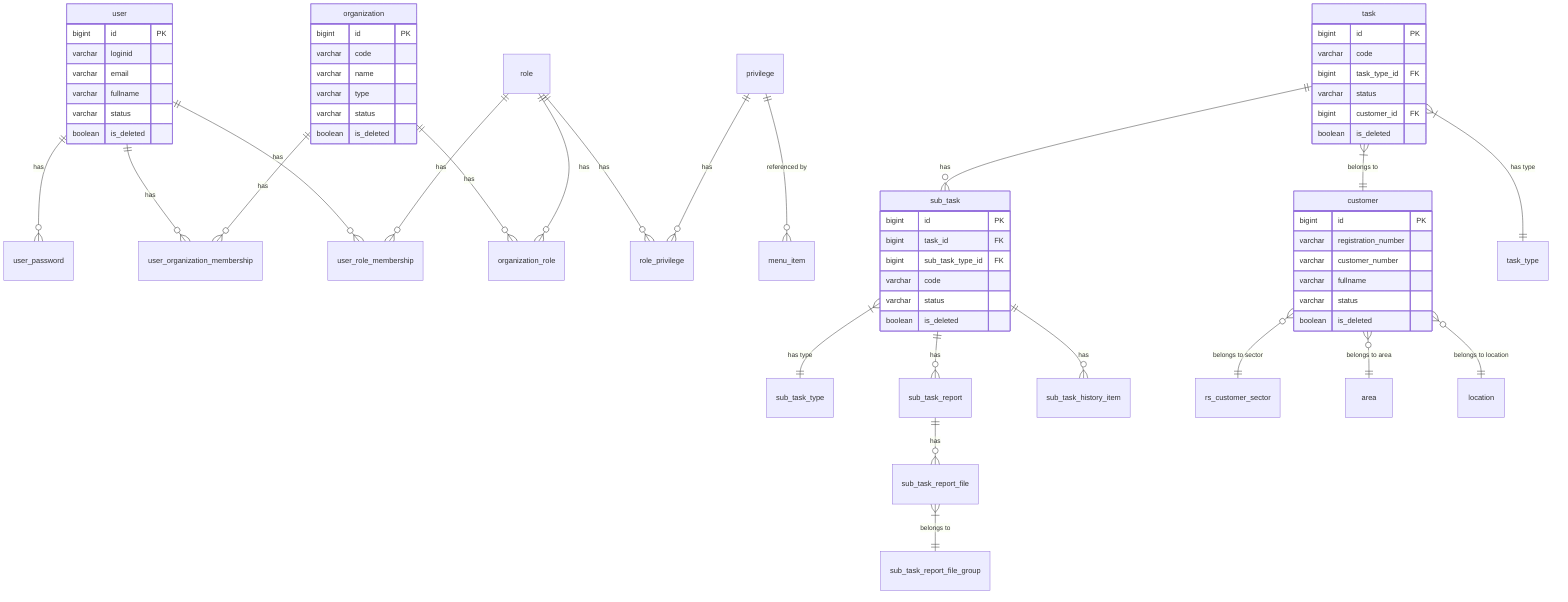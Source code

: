 erDiagram
    user ||--o{ user_password: has
    user ||--o{ user_organization_membership: has
    user ||--o{ user_role_membership: has
    organization ||--o{ user_organization_membership: has
    organization ||--o{ organization_role: has
    role ||--o{ organization_role: has
    role ||--o{ role_privilege: has
    role ||--o{ user_role_membership: has
    privilege ||--o{ role_privilege: has
    privilege ||--o{ menu_item: "referenced by"
    task ||--o{ sub_task: has
    task }|--|| customer: "belongs to"
    task }|--|| task_type: "has type"
    sub_task }|--|| sub_task_type: "has type"
    sub_task ||--o{ sub_task_report: has
    sub_task ||--o{ sub_task_history_item: has
    sub_task_report ||--o{ sub_task_report_file: has
    sub_task_report_file }|--|| sub_task_report_file_group: "belongs to"
    customer }o--|| rs_customer_sector: "belongs to sector"
    customer }o--|| area: "belongs to area"
    customer }o--|| location: "belongs to location"

    user {
        bigint id PK
        varchar loginid
        varchar email
        varchar fullname
        varchar status
        boolean is_deleted
    }

    organization {
        bigint id PK
        varchar code
        varchar name
        varchar type
        varchar status
        boolean is_deleted
    }

    task {
        bigint id PK
        varchar code
        bigint task_type_id FK
        varchar status
        bigint customer_id FK
        boolean is_deleted
    }

    sub_task {
        bigint id PK
        bigint task_id FK
        bigint sub_task_type_id FK
        varchar code
        varchar status
        boolean is_deleted
    }

    customer {
        bigint id PK
        varchar registration_number
        varchar customer_number
        varchar fullname
        varchar status
        boolean is_deleted
    }